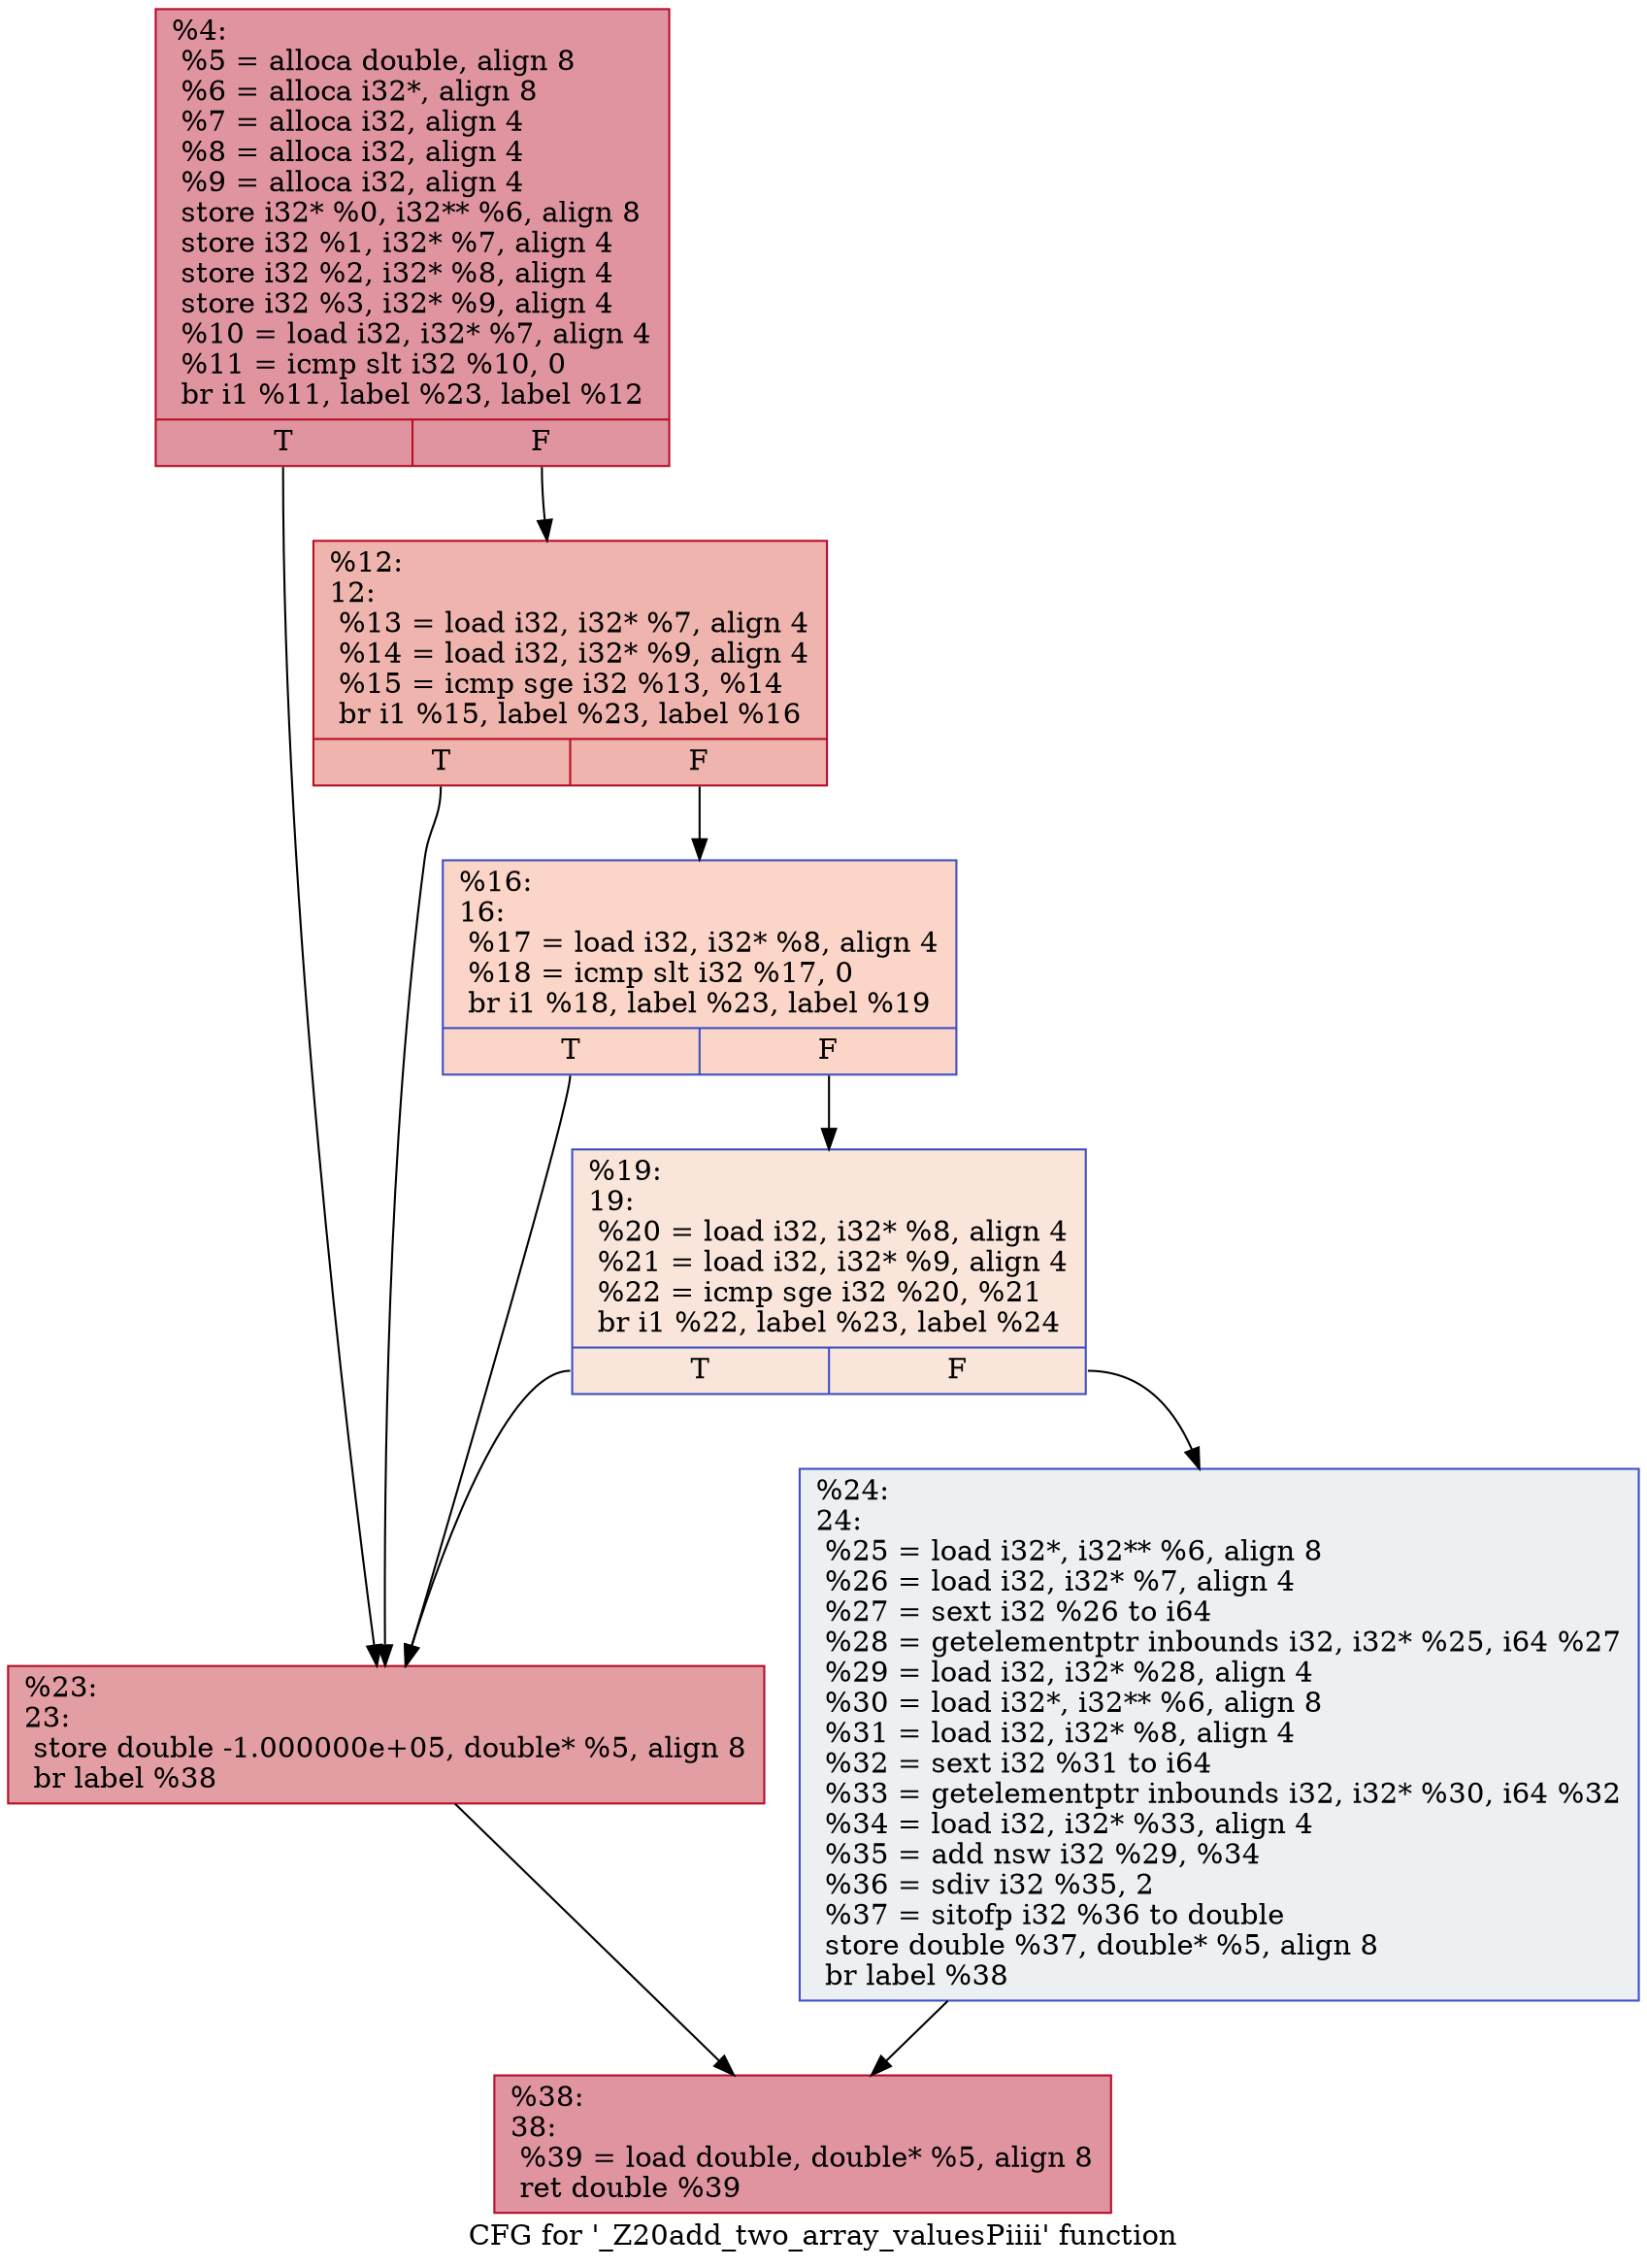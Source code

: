 digraph "CFG for '_Z20add_two_array_valuesPiiii' function" {
	label="CFG for '_Z20add_two_array_valuesPiiii' function";

	Node0x1850a8c0c60 [shape=record,color="#b70d28ff", style=filled, fillcolor="#b70d2870",label="{%4:\l  %5 = alloca double, align 8\l  %6 = alloca i32*, align 8\l  %7 = alloca i32, align 4\l  %8 = alloca i32, align 4\l  %9 = alloca i32, align 4\l  store i32* %0, i32** %6, align 8\l  store i32 %1, i32* %7, align 4\l  store i32 %2, i32* %8, align 4\l  store i32 %3, i32* %9, align 4\l  %10 = load i32, i32* %7, align 4\l  %11 = icmp slt i32 %10, 0\l  br i1 %11, label %23, label %12\l|{<s0>T|<s1>F}}"];
	Node0x1850a8c0c60:s0 -> Node0x1850a8c1a20;
	Node0x1850a8c0c60:s1 -> Node0x1850a8c1110;
	Node0x1850a8c1110 [shape=record,color="#b70d28ff", style=filled, fillcolor="#d8564670",label="{%12:\l12:                                               \l  %13 = load i32, i32* %7, align 4\l  %14 = load i32, i32* %9, align 4\l  %15 = icmp sge i32 %13, %14\l  br i1 %15, label %23, label %16\l|{<s0>T|<s1>F}}"];
	Node0x1850a8c1110:s0 -> Node0x1850a8c1a20;
	Node0x1850a8c1110:s1 -> Node0x1850a8c0df0;
	Node0x1850a8c0df0 [shape=record,color="#3d50c3ff", style=filled, fillcolor="#f5a08170",label="{%16:\l16:                                               \l  %17 = load i32, i32* %8, align 4\l  %18 = icmp slt i32 %17, 0\l  br i1 %18, label %23, label %19\l|{<s0>T|<s1>F}}"];
	Node0x1850a8c0df0:s0 -> Node0x1850a8c1a20;
	Node0x1850a8c0df0:s1 -> Node0x1850a8c1b60;
	Node0x1850a8c1b60 [shape=record,color="#3d50c3ff", style=filled, fillcolor="#f4c5ad70",label="{%19:\l19:                                               \l  %20 = load i32, i32* %8, align 4\l  %21 = load i32, i32* %9, align 4\l  %22 = icmp sge i32 %20, %21\l  br i1 %22, label %23, label %24\l|{<s0>T|<s1>F}}"];
	Node0x1850a8c1b60:s0 -> Node0x1850a8c1a20;
	Node0x1850a8c1b60:s1 -> Node0x1850a8c0b70;
	Node0x1850a8c1a20 [shape=record,color="#b70d28ff", style=filled, fillcolor="#be242e70",label="{%23:\l23:                                               \l  store double -1.000000e+05, double* %5, align 8\l  br label %38\l}"];
	Node0x1850a8c1a20 -> Node0x1850a8c1a70;
	Node0x1850a8c0b70 [shape=record,color="#3d50c3ff", style=filled, fillcolor="#d6dce470",label="{%24:\l24:                                               \l  %25 = load i32*, i32** %6, align 8\l  %26 = load i32, i32* %7, align 4\l  %27 = sext i32 %26 to i64\l  %28 = getelementptr inbounds i32, i32* %25, i64 %27\l  %29 = load i32, i32* %28, align 4\l  %30 = load i32*, i32** %6, align 8\l  %31 = load i32, i32* %8, align 4\l  %32 = sext i32 %31 to i64\l  %33 = getelementptr inbounds i32, i32* %30, i64 %32\l  %34 = load i32, i32* %33, align 4\l  %35 = add nsw i32 %29, %34\l  %36 = sdiv i32 %35, 2\l  %37 = sitofp i32 %36 to double\l  store double %37, double* %5, align 8\l  br label %38\l}"];
	Node0x1850a8c0b70 -> Node0x1850a8c1a70;
	Node0x1850a8c1a70 [shape=record,color="#b70d28ff", style=filled, fillcolor="#b70d2870",label="{%38:\l38:                                               \l  %39 = load double, double* %5, align 8\l  ret double %39\l}"];
}
